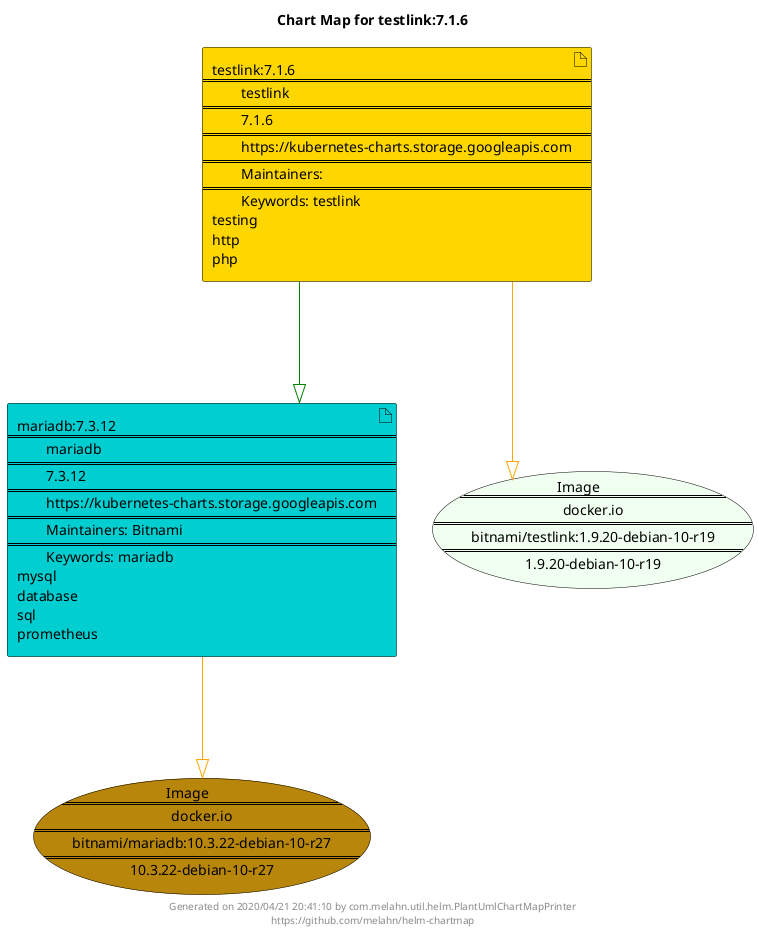 @startuml
skinparam linetype ortho
skinparam backgroundColor white
skinparam usecaseBorderColor black
skinparam usecaseArrowColor LightSlateGray
skinparam artifactBorderColor black
skinparam artifactArrowColor LightSlateGray

title Chart Map for testlink:7.1.6

'There are 2 referenced Helm Charts
artifact "mariadb:7.3.12\n====\n\tmariadb\n====\n\t7.3.12\n====\n\thttps://kubernetes-charts.storage.googleapis.com\n====\n\tMaintainers: Bitnami\n====\n\tKeywords: mariadb\nmysql\ndatabase\nsql\nprometheus" as mariadb_7_3_12 #DarkTurquoise
artifact "testlink:7.1.6\n====\n\ttestlink\n====\n\t7.1.6\n====\n\thttps://kubernetes-charts.storage.googleapis.com\n====\n\tMaintainers: \n====\n\tKeywords: testlink\ntesting\nhttp\nphp" as testlink_7_1_6 #Gold

'There are 2 referenced Docker Images
usecase "Image\n====\n\tdocker.io\n====\n\tbitnami/mariadb:10.3.22-debian-10-r27\n====\n\t10.3.22-debian-10-r27" as docker_io_bitnami_mariadb_10_3_22_debian_10_r27 #DarkGoldenRod
usecase "Image\n====\n\tdocker.io\n====\n\tbitnami/testlink:1.9.20-debian-10-r19\n====\n\t1.9.20-debian-10-r19" as docker_io_bitnami_testlink_1_9_20_debian_10_r19 #HoneyDew

'Chart Dependencies
testlink_7_1_6--[#green]-|>mariadb_7_3_12
mariadb_7_3_12--[#orange]-|>docker_io_bitnami_mariadb_10_3_22_debian_10_r27
testlink_7_1_6--[#orange]-|>docker_io_bitnami_testlink_1_9_20_debian_10_r19

center footer Generated on 2020/04/21 20:41:10 by com.melahn.util.helm.PlantUmlChartMapPrinter\nhttps://github.com/melahn/helm-chartmap
@enduml
